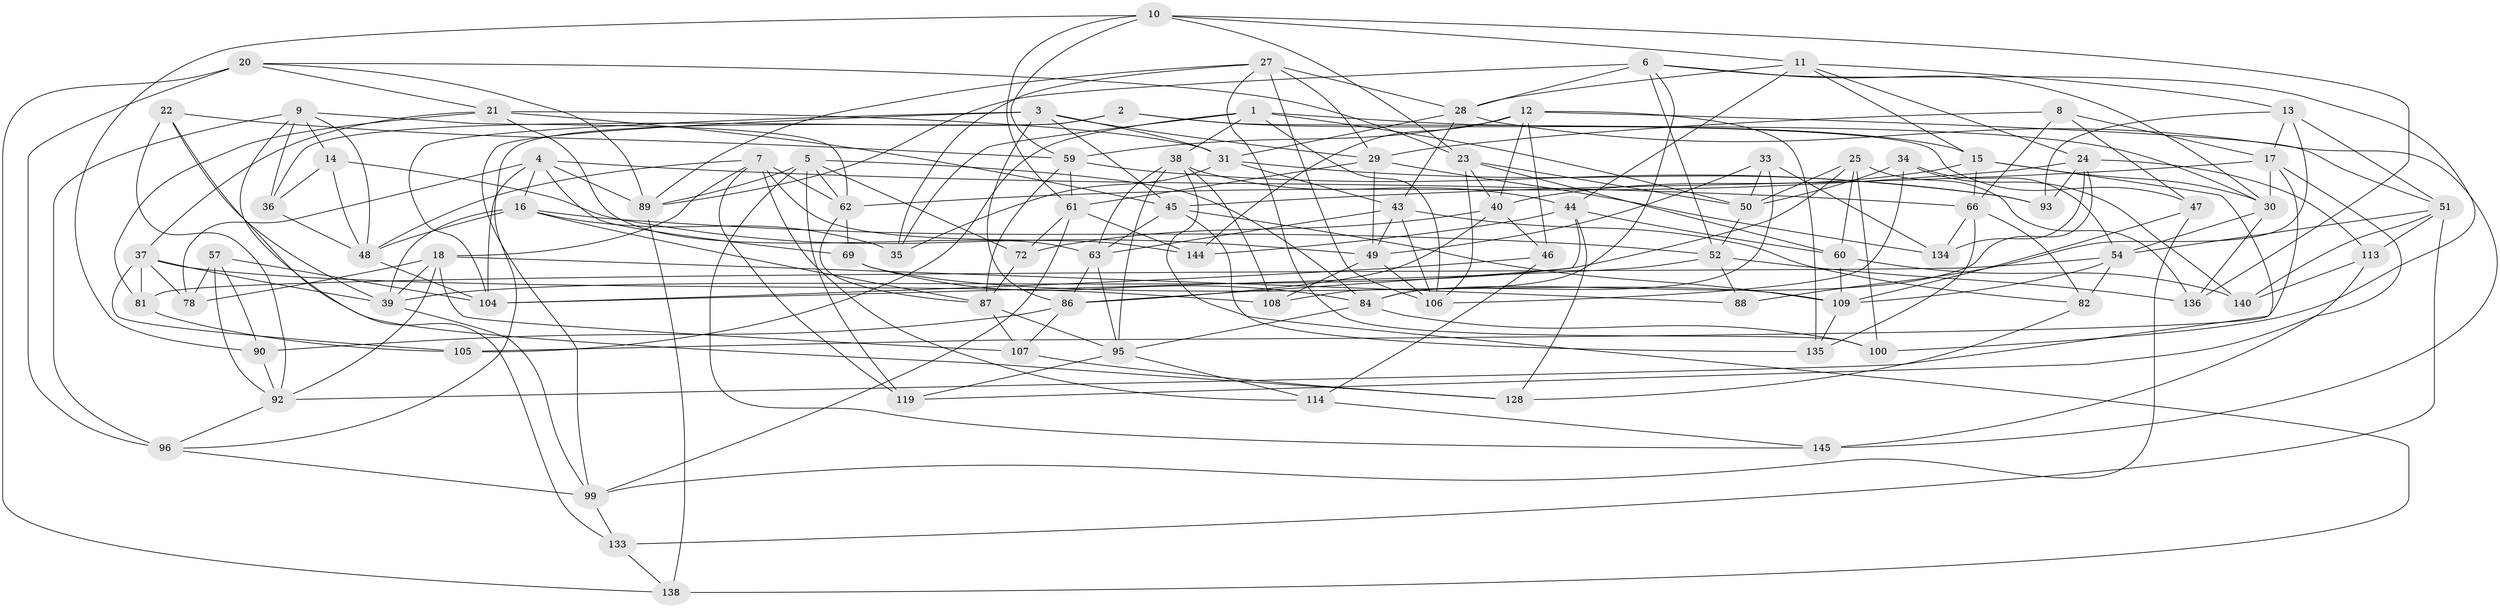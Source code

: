 // Generated by graph-tools (version 1.1) at 2025/52/02/27/25 19:52:30]
// undirected, 90 vertices, 232 edges
graph export_dot {
graph [start="1"]
  node [color=gray90,style=filled];
  1 [super="+124"];
  2;
  3 [super="+77"];
  4 [super="+116"];
  5 [super="+129"];
  6 [super="+58"];
  7 [super="+126"];
  8;
  9 [super="+71"];
  10 [super="+26"];
  11 [super="+97"];
  12 [super="+42"];
  13 [super="+41"];
  14;
  15 [super="+80"];
  16 [super="+125"];
  17 [super="+68"];
  18 [super="+19"];
  20 [super="+85"];
  21 [super="+32"];
  22;
  23 [super="+73"];
  24 [super="+74"];
  25 [super="+76"];
  27 [super="+55"];
  28 [super="+131"];
  29 [super="+120"];
  30 [super="+67"];
  31 [super="+75"];
  33;
  34;
  35;
  36;
  37 [super="+83"];
  38 [super="+70"];
  39 [super="+112"];
  40 [super="+94"];
  43 [super="+123"];
  44 [super="+56"];
  45 [super="+141"];
  46;
  47;
  48 [super="+53"];
  49 [super="+115"];
  50 [super="+110"];
  51 [super="+142"];
  52 [super="+64"];
  54 [super="+79"];
  57;
  59 [super="+98"];
  60 [super="+91"];
  61 [super="+65"];
  62 [super="+122"];
  63 [super="+111"];
  66 [super="+127"];
  69;
  72;
  78;
  81;
  82;
  84 [super="+139"];
  86 [super="+130"];
  87 [super="+102"];
  88;
  89 [super="+137"];
  90;
  92 [super="+121"];
  93;
  95 [super="+103"];
  96 [super="+101"];
  99 [super="+132"];
  100;
  104 [super="+143"];
  105;
  106 [super="+117"];
  107;
  108;
  109 [super="+118"];
  113;
  114;
  119;
  128;
  133;
  134;
  135;
  136;
  138;
  140;
  144;
  145;
  1 -- 105;
  1 -- 106;
  1 -- 38;
  1 -- 35;
  1 -- 30;
  1 -- 50;
  2 -- 47;
  2 -- 36;
  2 -- 96;
  2 -- 15;
  3 -- 104;
  3 -- 29;
  3 -- 45;
  3 -- 99;
  3 -- 31;
  3 -- 86;
  4 -- 89;
  4 -- 69;
  4 -- 78;
  4 -- 104;
  4 -- 66;
  4 -- 16;
  5 -- 119;
  5 -- 62;
  5 -- 72;
  5 -- 145;
  5 -- 89;
  5 -- 84;
  6 -- 100;
  6 -- 108;
  6 -- 28;
  6 -- 89;
  6 -- 52;
  6 -- 30;
  7 -- 144;
  7 -- 119;
  7 -- 48;
  7 -- 114;
  7 -- 18;
  7 -- 62;
  8 -- 47;
  8 -- 66;
  8 -- 17;
  8 -- 29;
  9 -- 96;
  9 -- 14;
  9 -- 48;
  9 -- 128;
  9 -- 36;
  9 -- 62;
  10 -- 61;
  10 -- 136;
  10 -- 59;
  10 -- 90;
  10 -- 11;
  10 -- 23;
  11 -- 28;
  11 -- 15;
  11 -- 24;
  11 -- 44;
  11 -- 13;
  12 -- 59;
  12 -- 40;
  12 -- 144;
  12 -- 51;
  12 -- 46;
  12 -- 135;
  13 -- 93;
  13 -- 88 [weight=2];
  13 -- 17;
  13 -- 51;
  14 -- 36;
  14 -- 49;
  14 -- 48;
  15 -- 92;
  15 -- 40;
  15 -- 66;
  15 -- 30;
  16 -- 35;
  16 -- 48;
  16 -- 52;
  16 -- 87;
  16 -- 39;
  17 -- 119;
  17 -- 30;
  17 -- 45;
  17 -- 105;
  18 -- 78;
  18 -- 88;
  18 -- 107;
  18 -- 92;
  18 -- 39;
  20 -- 96 [weight=2];
  20 -- 23;
  20 -- 138;
  20 -- 21;
  20 -- 89;
  21 -- 37;
  21 -- 45;
  21 -- 81;
  21 -- 63;
  21 -- 31;
  22 -- 133;
  22 -- 92;
  22 -- 59;
  22 -- 39;
  23 -- 60;
  23 -- 106;
  23 -- 40;
  23 -- 50;
  24 -- 113;
  24 -- 93;
  24 -- 134;
  24 -- 62;
  24 -- 84;
  25 -- 136;
  25 -- 39;
  25 -- 60 [weight=2];
  25 -- 100;
  25 -- 50;
  27 -- 89;
  27 -- 100;
  27 -- 35;
  27 -- 28;
  27 -- 29;
  27 -- 106;
  28 -- 145;
  28 -- 43;
  28 -- 31;
  29 -- 134;
  29 -- 49;
  29 -- 61;
  30 -- 54;
  30 -- 136;
  31 -- 93;
  31 -- 35;
  31 -- 43;
  33 -- 134;
  33 -- 49;
  33 -- 50;
  33 -- 84;
  34 -- 106;
  34 -- 140;
  34 -- 54;
  34 -- 50;
  36 -- 48;
  37 -- 108;
  37 -- 105;
  37 -- 81;
  37 -- 78;
  37 -- 39;
  38 -- 138;
  38 -- 95;
  38 -- 108;
  38 -- 44;
  38 -- 63;
  39 -- 99;
  40 -- 72;
  40 -- 46;
  40 -- 86;
  43 -- 82;
  43 -- 63;
  43 -- 49;
  43 -- 106;
  44 -- 86;
  44 -- 144;
  44 -- 128;
  44 -- 60;
  45 -- 135;
  45 -- 109;
  45 -- 63;
  46 -- 114;
  46 -- 104;
  47 -- 99;
  47 -- 109;
  48 -- 104;
  49 -- 108;
  49 -- 106;
  50 -- 52;
  51 -- 133;
  51 -- 54;
  51 -- 113;
  51 -- 140;
  52 -- 104;
  52 -- 88;
  52 -- 136;
  54 -- 81;
  54 -- 82;
  54 -- 109;
  57 -- 90;
  57 -- 78;
  57 -- 104;
  57 -- 92;
  59 -- 93;
  59 -- 61;
  59 -- 87;
  60 -- 140;
  60 -- 109;
  61 -- 144;
  61 -- 72;
  61 -- 99;
  62 -- 69;
  62 -- 87;
  63 -- 86;
  63 -- 95;
  66 -- 82;
  66 -- 134;
  66 -- 135;
  69 -- 84;
  69 -- 109;
  72 -- 87;
  81 -- 105;
  82 -- 128;
  84 -- 95;
  84 -- 100;
  86 -- 107;
  86 -- 90;
  87 -- 95;
  87 -- 107;
  89 -- 138;
  90 -- 92;
  92 -- 96;
  95 -- 114;
  95 -- 119;
  96 -- 99;
  99 -- 133;
  107 -- 128;
  109 -- 135;
  113 -- 140;
  113 -- 145;
  114 -- 145;
  133 -- 138;
}
